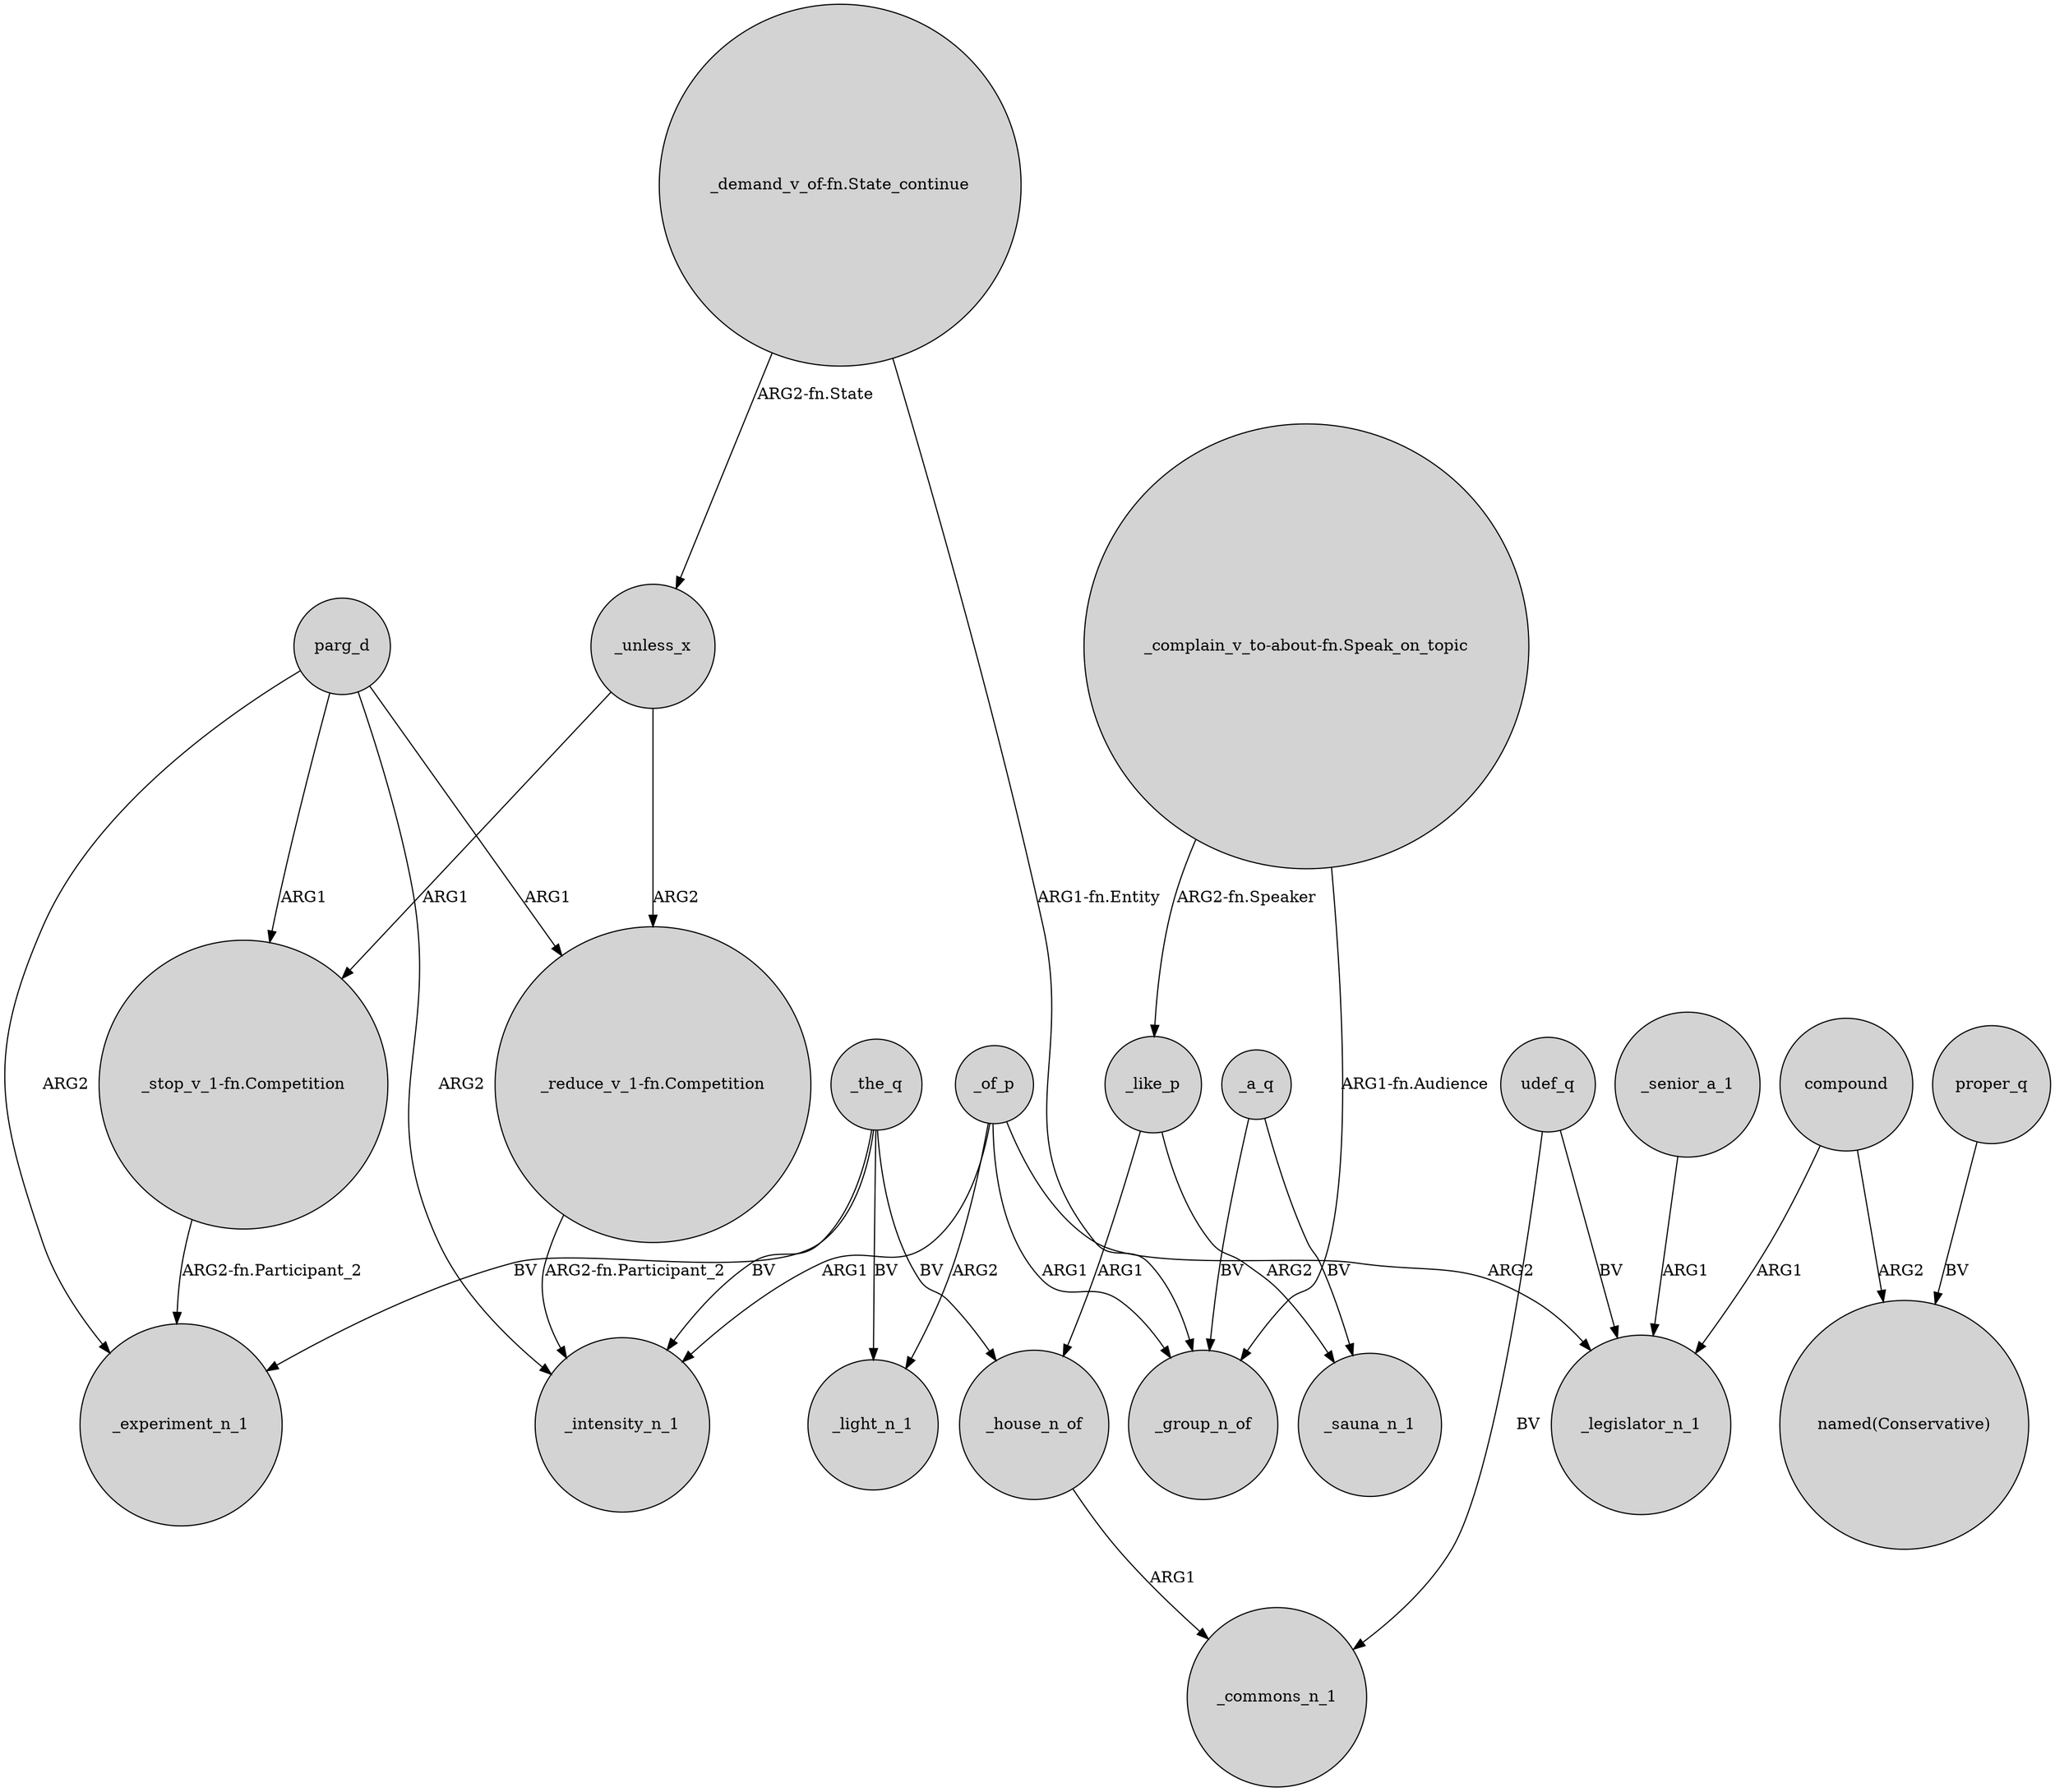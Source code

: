 digraph {
	node [shape=circle style=filled]
	_unless_x -> "_reduce_v_1-fn.Competition" [label=ARG2]
	_house_n_of -> _commons_n_1 [label=ARG1]
	proper_q -> "named(Conservative)" [label=BV]
	_the_q -> _intensity_n_1 [label=BV]
	"_demand_v_of-fn.State_continue" -> _group_n_of [label="ARG1-fn.Entity"]
	_of_p -> _legislator_n_1 [label=ARG2]
	compound -> "named(Conservative)" [label=ARG2]
	"_reduce_v_1-fn.Competition" -> _intensity_n_1 [label="ARG2-fn.Participant_2"]
	_senior_a_1 -> _legislator_n_1 [label=ARG1]
	parg_d -> _experiment_n_1 [label=ARG2]
	_a_q -> _group_n_of [label=BV]
	_like_p -> _sauna_n_1 [label=ARG2]
	udef_q -> _legislator_n_1 [label=BV]
	compound -> _legislator_n_1 [label=ARG1]
	_of_p -> _light_n_1 [label=ARG2]
	_the_q -> _light_n_1 [label=BV]
	_the_q -> _experiment_n_1 [label=BV]
	parg_d -> "_reduce_v_1-fn.Competition" [label=ARG1]
	_a_q -> _sauna_n_1 [label=BV]
	"_complain_v_to-about-fn.Speak_on_topic" -> _group_n_of [label="ARG1-fn.Audience"]
	_the_q -> _house_n_of [label=BV]
	_unless_x -> "_stop_v_1-fn.Competition" [label=ARG1]
	_like_p -> _house_n_of [label=ARG1]
	parg_d -> "_stop_v_1-fn.Competition" [label=ARG1]
	_of_p -> _group_n_of [label=ARG1]
	"_stop_v_1-fn.Competition" -> _experiment_n_1 [label="ARG2-fn.Participant_2"]
	"_demand_v_of-fn.State_continue" -> _unless_x [label="ARG2-fn.State"]
	udef_q -> _commons_n_1 [label=BV]
	_of_p -> _intensity_n_1 [label=ARG1]
	"_complain_v_to-about-fn.Speak_on_topic" -> _like_p [label="ARG2-fn.Speaker"]
	parg_d -> _intensity_n_1 [label=ARG2]
}
